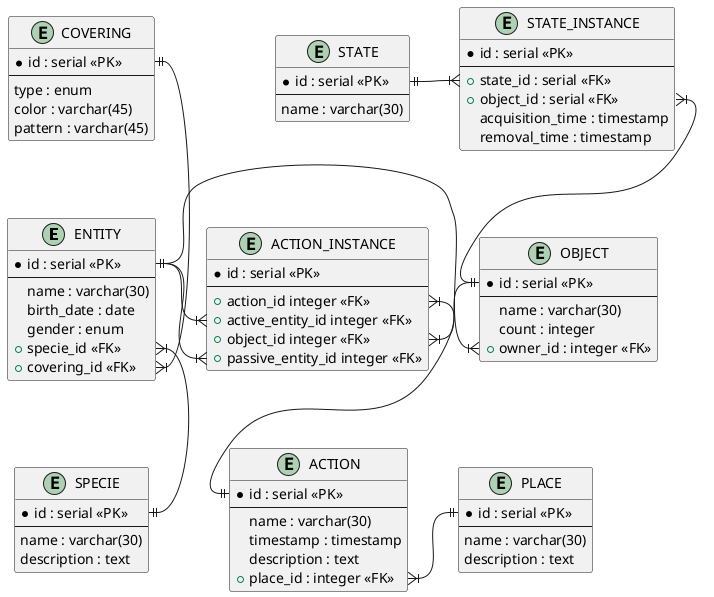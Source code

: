 @startuml name

ENTITY ENTITY {
   * id : serial «PK»
   ---
   name : varchar(30)
   birth_date : date
   gender : enum
   + specie_id «FK»
   + covering_id «FK»
}

ENTITY COVERING {
   * id : serial «PK»
   ---
   type : enum
   color : varchar(45)
   pattern : varchar(45)
}

ENTITY ACTION {
   * id : serial «PK»
   ---
   name : varchar(30)
   timestamp : timestamp
   description : text
   + place_id : integer «FK»
}

ENTITY PLACE {
   * id : serial «PK»
   ---
   name : varchar(30)
   description : text
}

ENTITY OBJECT {
   * id : serial «PK»
   ---
   name : varchar(30)
   count : integer
   + owner_id : integer «FK»
}

ENTITY STATE {
   * id : serial «PK»
   ---
   name : varchar(30)
}

ENTITY SPECIE {
   * id : serial «PK»
   ---
   name : varchar(30)
   description : text
}

ENTITY ACTION_INSTANCE {
   * id : serial «PK»
   ---
   + action_id integer «FK»
   + active_entity_id integer «FK»
   + object_id integer «FK»
   + passive_entity_id integer «FK»
}

ENTITY STATE_INSTANCE {
   * id : serial «PK»
   ---
   + state_id : serial «FK»
   + object_id : serial «FK»
   acquisition_time : timestamp
   removal_time : timestamp
}

ENTITY::specie_id }|-d-|| SPECIE::id
ACTION_INSTANCE::active_entity_id }|-l-|| ENTITY::id
ACTION_INSTANCE::passive_entity_id }|-d-|| ENTITY::id
ENTITY::covering_id }|-u-|| COVERING::id
STATE_INSTANCE::state_id }|-l-|| STATE::id
STATE_INSTANCE::object_id }|-d-|| OBJECT::id
ACTION_INSTANCE::action_id }|--|| ACTION::id
ACTION_INSTANCE::object_id }|-r-|| OBJECT::id
ACTION::place_id }|-r-|| PLACE::id
OBJECT::owner_id }|-l-|| ENTITY::id
@enduml